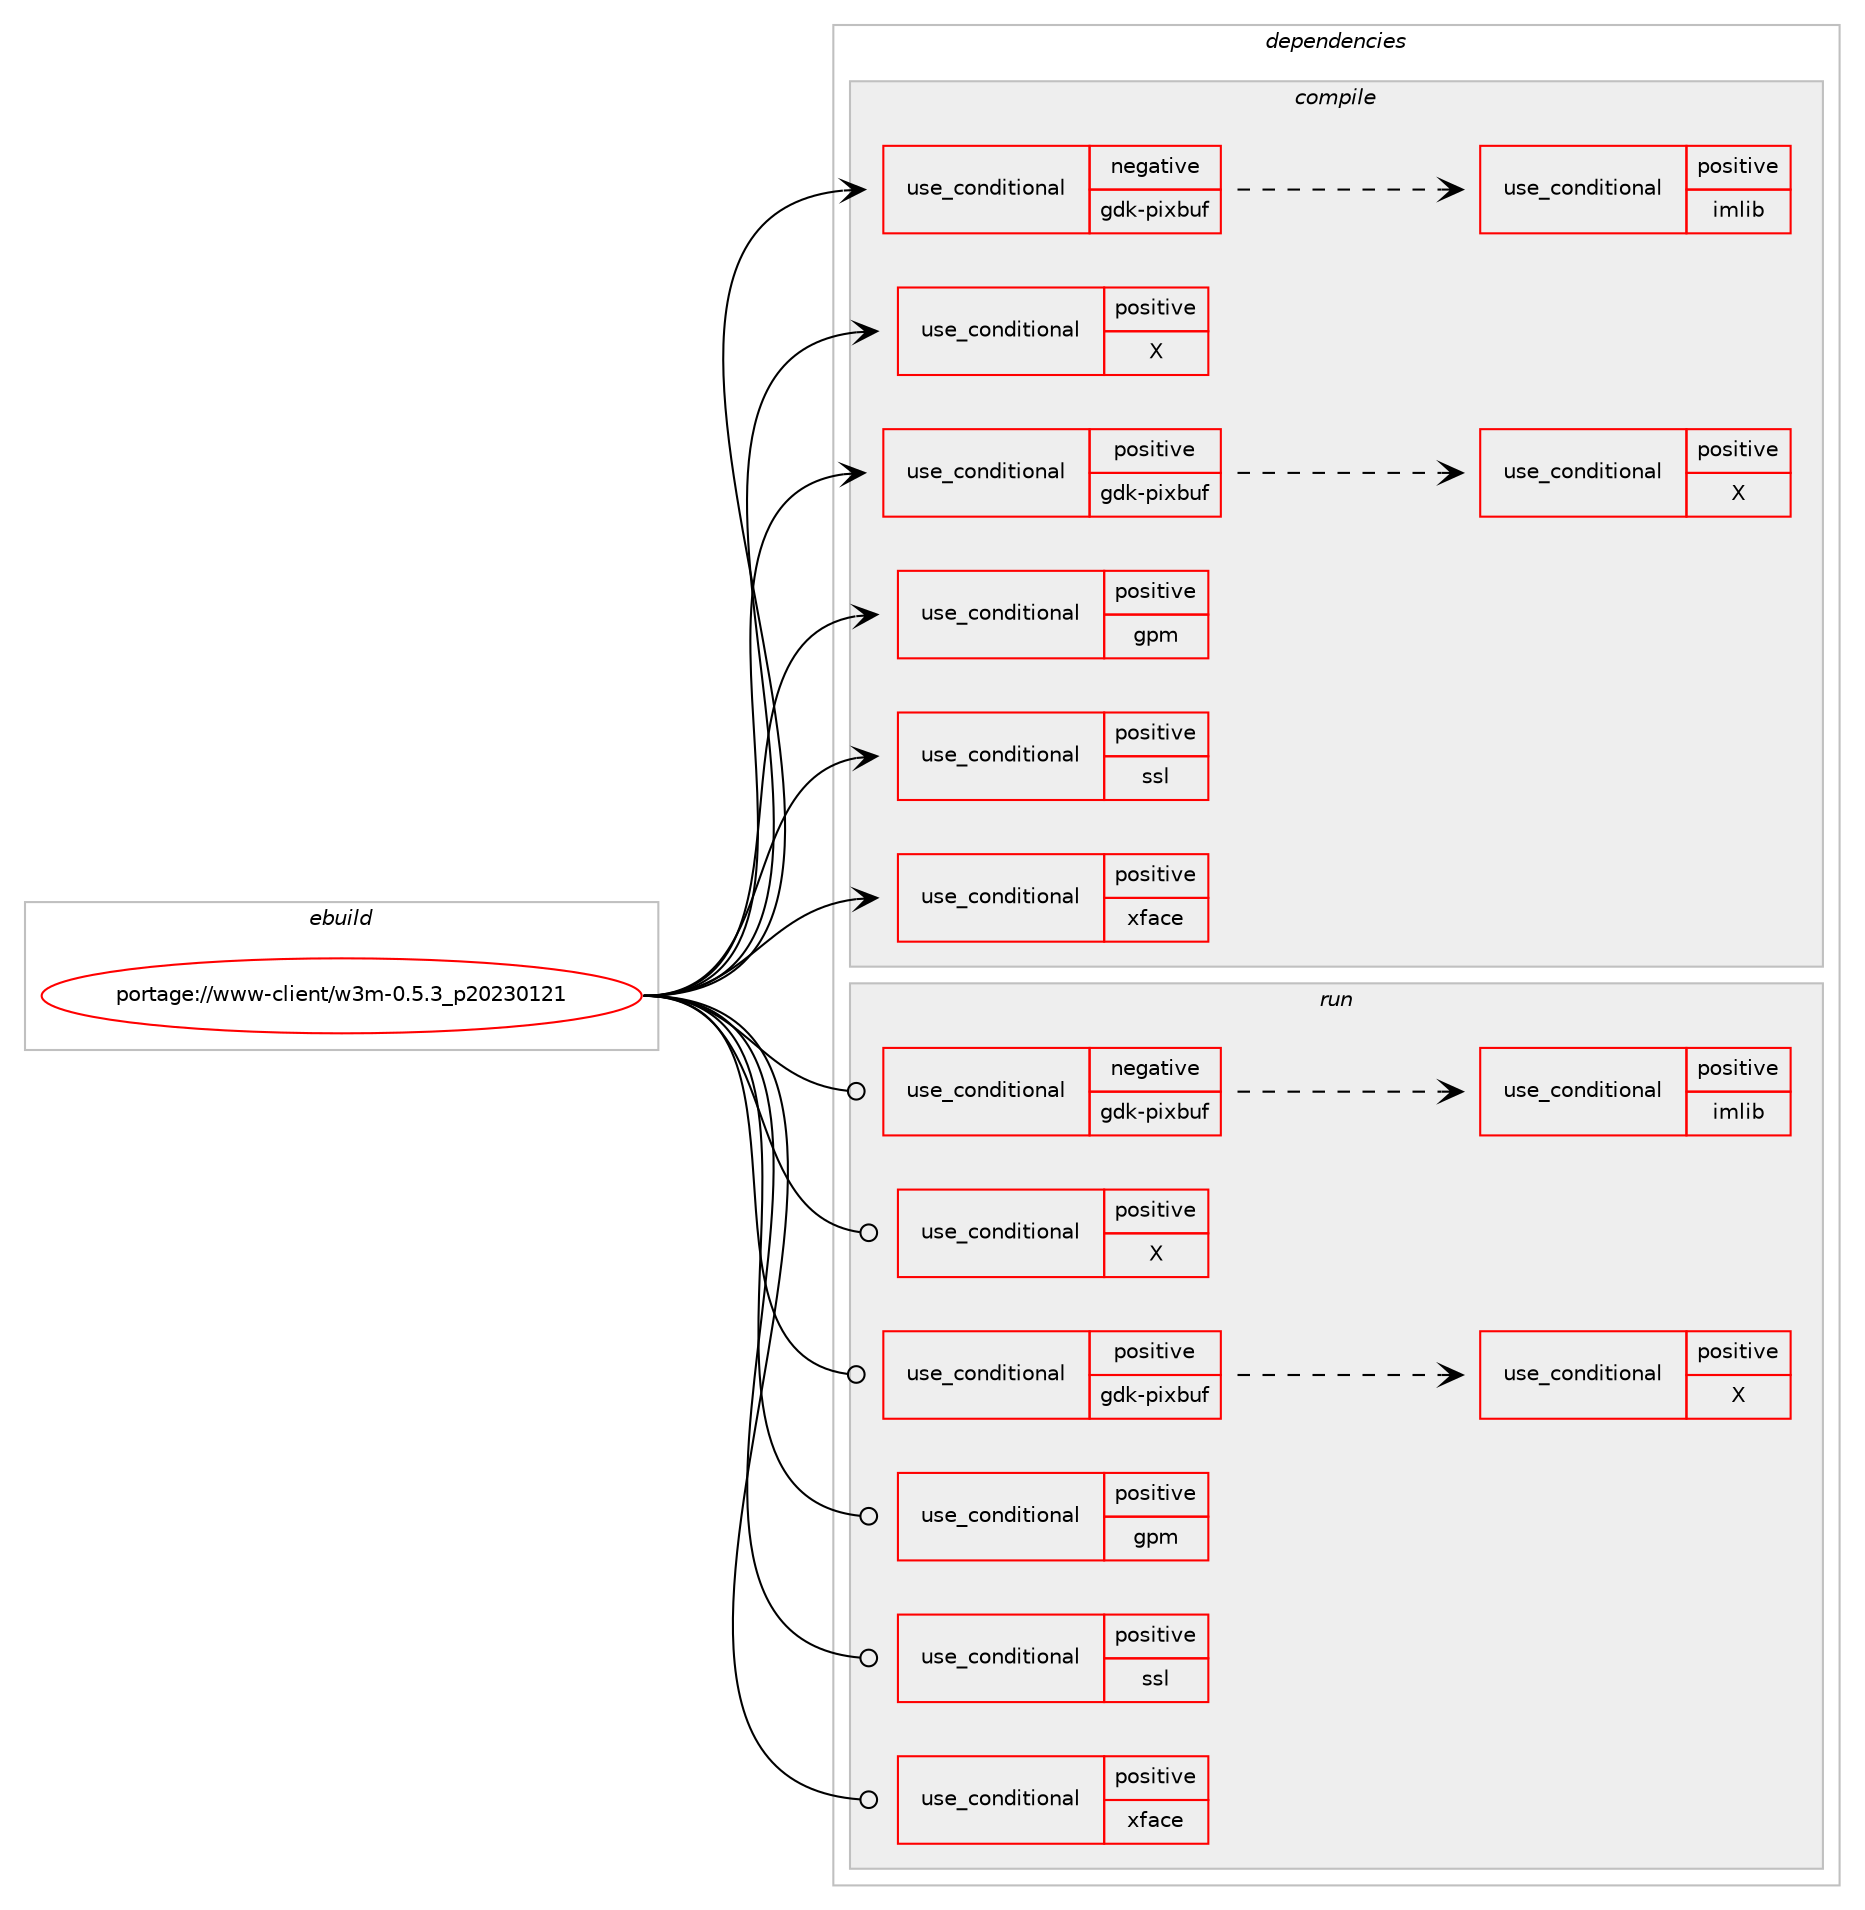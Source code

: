 digraph prolog {

# *************
# Graph options
# *************

newrank=true;
concentrate=true;
compound=true;
graph [rankdir=LR,fontname=Helvetica,fontsize=10,ranksep=1.5];#, ranksep=2.5, nodesep=0.2];
edge  [arrowhead=vee];
node  [fontname=Helvetica,fontsize=10];

# **********
# The ebuild
# **********

subgraph cluster_leftcol {
color=gray;
rank=same;
label=<<i>ebuild</i>>;
id [label="portage://www-client/w3m-0.5.3_p20230121", color=red, width=4, href="../www-client/w3m-0.5.3_p20230121.svg"];
}

# ****************
# The dependencies
# ****************

subgraph cluster_midcol {
color=gray;
label=<<i>dependencies</i>>;
subgraph cluster_compile {
fillcolor="#eeeeee";
style=filled;
label=<<i>compile</i>>;
subgraph cond117585 {
dependency226399 [label=<<TABLE BORDER="0" CELLBORDER="1" CELLSPACING="0" CELLPADDING="4"><TR><TD ROWSPAN="3" CELLPADDING="10">use_conditional</TD></TR><TR><TD>negative</TD></TR><TR><TD>gdk-pixbuf</TD></TR></TABLE>>, shape=none, color=red];
subgraph cond117586 {
dependency226400 [label=<<TABLE BORDER="0" CELLBORDER="1" CELLSPACING="0" CELLPADDING="4"><TR><TD ROWSPAN="3" CELLPADDING="10">use_conditional</TD></TR><TR><TD>positive</TD></TR><TR><TD>imlib</TD></TR></TABLE>>, shape=none, color=red];
# *** BEGIN UNKNOWN DEPENDENCY TYPE (TODO) ***
# dependency226400 -> package_dependency(portage://www-client/w3m-0.5.3_p20230121,install,no,media-libs,imlib2,none,[,,],[],[use(optenable(X),none)])
# *** END UNKNOWN DEPENDENCY TYPE (TODO) ***

}
dependency226399:e -> dependency226400:w [weight=20,style="dashed",arrowhead="vee"];
}
id:e -> dependency226399:w [weight=20,style="solid",arrowhead="vee"];
subgraph cond117587 {
dependency226401 [label=<<TABLE BORDER="0" CELLBORDER="1" CELLSPACING="0" CELLPADDING="4"><TR><TD ROWSPAN="3" CELLPADDING="10">use_conditional</TD></TR><TR><TD>positive</TD></TR><TR><TD>X</TD></TR></TABLE>>, shape=none, color=red];
# *** BEGIN UNKNOWN DEPENDENCY TYPE (TODO) ***
# dependency226401 -> package_dependency(portage://www-client/w3m-0.5.3_p20230121,install,no,x11-base,xorg-proto,none,[,,],[],[])
# *** END UNKNOWN DEPENDENCY TYPE (TODO) ***

# *** BEGIN UNKNOWN DEPENDENCY TYPE (TODO) ***
# dependency226401 -> package_dependency(portage://www-client/w3m-0.5.3_p20230121,install,no,x11-libs,libXdmcp,none,[,,],[],[])
# *** END UNKNOWN DEPENDENCY TYPE (TODO) ***

# *** BEGIN UNKNOWN DEPENDENCY TYPE (TODO) ***
# dependency226401 -> package_dependency(portage://www-client/w3m-0.5.3_p20230121,install,no,x11-libs,libXext,none,[,,],[],[])
# *** END UNKNOWN DEPENDENCY TYPE (TODO) ***

}
id:e -> dependency226401:w [weight=20,style="solid",arrowhead="vee"];
subgraph cond117588 {
dependency226402 [label=<<TABLE BORDER="0" CELLBORDER="1" CELLSPACING="0" CELLPADDING="4"><TR><TD ROWSPAN="3" CELLPADDING="10">use_conditional</TD></TR><TR><TD>positive</TD></TR><TR><TD>gdk-pixbuf</TD></TR></TABLE>>, shape=none, color=red];
# *** BEGIN UNKNOWN DEPENDENCY TYPE (TODO) ***
# dependency226402 -> package_dependency(portage://www-client/w3m-0.5.3_p20230121,install,no,x11-libs,gdk-pixbuf,none,[,,],[],[])
# *** END UNKNOWN DEPENDENCY TYPE (TODO) ***

subgraph cond117589 {
dependency226403 [label=<<TABLE BORDER="0" CELLBORDER="1" CELLSPACING="0" CELLPADDING="4"><TR><TD ROWSPAN="3" CELLPADDING="10">use_conditional</TD></TR><TR><TD>positive</TD></TR><TR><TD>X</TD></TR></TABLE>>, shape=none, color=red];
# *** BEGIN UNKNOWN DEPENDENCY TYPE (TODO) ***
# dependency226403 -> package_dependency(portage://www-client/w3m-0.5.3_p20230121,install,no,x11-libs,gdk-pixbuf-xlib,none,[,,],[],[])
# *** END UNKNOWN DEPENDENCY TYPE (TODO) ***

}
dependency226402:e -> dependency226403:w [weight=20,style="dashed",arrowhead="vee"];
}
id:e -> dependency226402:w [weight=20,style="solid",arrowhead="vee"];
subgraph cond117590 {
dependency226404 [label=<<TABLE BORDER="0" CELLBORDER="1" CELLSPACING="0" CELLPADDING="4"><TR><TD ROWSPAN="3" CELLPADDING="10">use_conditional</TD></TR><TR><TD>positive</TD></TR><TR><TD>gpm</TD></TR></TABLE>>, shape=none, color=red];
# *** BEGIN UNKNOWN DEPENDENCY TYPE (TODO) ***
# dependency226404 -> package_dependency(portage://www-client/w3m-0.5.3_p20230121,install,no,sys-libs,gpm,none,[,,],[],[])
# *** END UNKNOWN DEPENDENCY TYPE (TODO) ***

}
id:e -> dependency226404:w [weight=20,style="solid",arrowhead="vee"];
subgraph cond117591 {
dependency226405 [label=<<TABLE BORDER="0" CELLBORDER="1" CELLSPACING="0" CELLPADDING="4"><TR><TD ROWSPAN="3" CELLPADDING="10">use_conditional</TD></TR><TR><TD>positive</TD></TR><TR><TD>ssl</TD></TR></TABLE>>, shape=none, color=red];
# *** BEGIN UNKNOWN DEPENDENCY TYPE (TODO) ***
# dependency226405 -> package_dependency(portage://www-client/w3m-0.5.3_p20230121,install,no,dev-libs,openssl,none,[,,],[slot(0),equal],[])
# *** END UNKNOWN DEPENDENCY TYPE (TODO) ***

}
id:e -> dependency226405:w [weight=20,style="solid",arrowhead="vee"];
subgraph cond117592 {
dependency226406 [label=<<TABLE BORDER="0" CELLBORDER="1" CELLSPACING="0" CELLPADDING="4"><TR><TD ROWSPAN="3" CELLPADDING="10">use_conditional</TD></TR><TR><TD>positive</TD></TR><TR><TD>xface</TD></TR></TABLE>>, shape=none, color=red];
# *** BEGIN UNKNOWN DEPENDENCY TYPE (TODO) ***
# dependency226406 -> package_dependency(portage://www-client/w3m-0.5.3_p20230121,install,no,media-libs,compface,none,[,,],[],[])
# *** END UNKNOWN DEPENDENCY TYPE (TODO) ***

}
id:e -> dependency226406:w [weight=20,style="solid",arrowhead="vee"];
# *** BEGIN UNKNOWN DEPENDENCY TYPE (TODO) ***
# id -> package_dependency(portage://www-client/w3m-0.5.3_p20230121,install,no,dev-libs,boehm-gc,none,[,,],any_same_slot,[])
# *** END UNKNOWN DEPENDENCY TYPE (TODO) ***

# *** BEGIN UNKNOWN DEPENDENCY TYPE (TODO) ***
# id -> package_dependency(portage://www-client/w3m-0.5.3_p20230121,install,no,sys-libs,ncurses,none,[,,],[slot(0),equal],[])
# *** END UNKNOWN DEPENDENCY TYPE (TODO) ***

# *** BEGIN UNKNOWN DEPENDENCY TYPE (TODO) ***
# id -> package_dependency(portage://www-client/w3m-0.5.3_p20230121,install,no,sys-libs,zlib,none,[,,],[],[])
# *** END UNKNOWN DEPENDENCY TYPE (TODO) ***

}
subgraph cluster_compileandrun {
fillcolor="#eeeeee";
style=filled;
label=<<i>compile and run</i>>;
}
subgraph cluster_run {
fillcolor="#eeeeee";
style=filled;
label=<<i>run</i>>;
subgraph cond117593 {
dependency226407 [label=<<TABLE BORDER="0" CELLBORDER="1" CELLSPACING="0" CELLPADDING="4"><TR><TD ROWSPAN="3" CELLPADDING="10">use_conditional</TD></TR><TR><TD>negative</TD></TR><TR><TD>gdk-pixbuf</TD></TR></TABLE>>, shape=none, color=red];
subgraph cond117594 {
dependency226408 [label=<<TABLE BORDER="0" CELLBORDER="1" CELLSPACING="0" CELLPADDING="4"><TR><TD ROWSPAN="3" CELLPADDING="10">use_conditional</TD></TR><TR><TD>positive</TD></TR><TR><TD>imlib</TD></TR></TABLE>>, shape=none, color=red];
# *** BEGIN UNKNOWN DEPENDENCY TYPE (TODO) ***
# dependency226408 -> package_dependency(portage://www-client/w3m-0.5.3_p20230121,run,no,media-libs,imlib2,none,[,,],[],[use(optenable(X),none)])
# *** END UNKNOWN DEPENDENCY TYPE (TODO) ***

}
dependency226407:e -> dependency226408:w [weight=20,style="dashed",arrowhead="vee"];
}
id:e -> dependency226407:w [weight=20,style="solid",arrowhead="odot"];
subgraph cond117595 {
dependency226409 [label=<<TABLE BORDER="0" CELLBORDER="1" CELLSPACING="0" CELLPADDING="4"><TR><TD ROWSPAN="3" CELLPADDING="10">use_conditional</TD></TR><TR><TD>positive</TD></TR><TR><TD>X</TD></TR></TABLE>>, shape=none, color=red];
# *** BEGIN UNKNOWN DEPENDENCY TYPE (TODO) ***
# dependency226409 -> package_dependency(portage://www-client/w3m-0.5.3_p20230121,run,no,x11-base,xorg-proto,none,[,,],[],[])
# *** END UNKNOWN DEPENDENCY TYPE (TODO) ***

# *** BEGIN UNKNOWN DEPENDENCY TYPE (TODO) ***
# dependency226409 -> package_dependency(portage://www-client/w3m-0.5.3_p20230121,run,no,x11-libs,libXdmcp,none,[,,],[],[])
# *** END UNKNOWN DEPENDENCY TYPE (TODO) ***

# *** BEGIN UNKNOWN DEPENDENCY TYPE (TODO) ***
# dependency226409 -> package_dependency(portage://www-client/w3m-0.5.3_p20230121,run,no,x11-libs,libXext,none,[,,],[],[])
# *** END UNKNOWN DEPENDENCY TYPE (TODO) ***

}
id:e -> dependency226409:w [weight=20,style="solid",arrowhead="odot"];
subgraph cond117596 {
dependency226410 [label=<<TABLE BORDER="0" CELLBORDER="1" CELLSPACING="0" CELLPADDING="4"><TR><TD ROWSPAN="3" CELLPADDING="10">use_conditional</TD></TR><TR><TD>positive</TD></TR><TR><TD>gdk-pixbuf</TD></TR></TABLE>>, shape=none, color=red];
# *** BEGIN UNKNOWN DEPENDENCY TYPE (TODO) ***
# dependency226410 -> package_dependency(portage://www-client/w3m-0.5.3_p20230121,run,no,x11-libs,gdk-pixbuf,none,[,,],[],[])
# *** END UNKNOWN DEPENDENCY TYPE (TODO) ***

subgraph cond117597 {
dependency226411 [label=<<TABLE BORDER="0" CELLBORDER="1" CELLSPACING="0" CELLPADDING="4"><TR><TD ROWSPAN="3" CELLPADDING="10">use_conditional</TD></TR><TR><TD>positive</TD></TR><TR><TD>X</TD></TR></TABLE>>, shape=none, color=red];
# *** BEGIN UNKNOWN DEPENDENCY TYPE (TODO) ***
# dependency226411 -> package_dependency(portage://www-client/w3m-0.5.3_p20230121,run,no,x11-libs,gdk-pixbuf-xlib,none,[,,],[],[])
# *** END UNKNOWN DEPENDENCY TYPE (TODO) ***

}
dependency226410:e -> dependency226411:w [weight=20,style="dashed",arrowhead="vee"];
}
id:e -> dependency226410:w [weight=20,style="solid",arrowhead="odot"];
subgraph cond117598 {
dependency226412 [label=<<TABLE BORDER="0" CELLBORDER="1" CELLSPACING="0" CELLPADDING="4"><TR><TD ROWSPAN="3" CELLPADDING="10">use_conditional</TD></TR><TR><TD>positive</TD></TR><TR><TD>gpm</TD></TR></TABLE>>, shape=none, color=red];
# *** BEGIN UNKNOWN DEPENDENCY TYPE (TODO) ***
# dependency226412 -> package_dependency(portage://www-client/w3m-0.5.3_p20230121,run,no,sys-libs,gpm,none,[,,],[],[])
# *** END UNKNOWN DEPENDENCY TYPE (TODO) ***

}
id:e -> dependency226412:w [weight=20,style="solid",arrowhead="odot"];
subgraph cond117599 {
dependency226413 [label=<<TABLE BORDER="0" CELLBORDER="1" CELLSPACING="0" CELLPADDING="4"><TR><TD ROWSPAN="3" CELLPADDING="10">use_conditional</TD></TR><TR><TD>positive</TD></TR><TR><TD>ssl</TD></TR></TABLE>>, shape=none, color=red];
# *** BEGIN UNKNOWN DEPENDENCY TYPE (TODO) ***
# dependency226413 -> package_dependency(portage://www-client/w3m-0.5.3_p20230121,run,no,dev-libs,openssl,none,[,,],[slot(0),equal],[])
# *** END UNKNOWN DEPENDENCY TYPE (TODO) ***

}
id:e -> dependency226413:w [weight=20,style="solid",arrowhead="odot"];
subgraph cond117600 {
dependency226414 [label=<<TABLE BORDER="0" CELLBORDER="1" CELLSPACING="0" CELLPADDING="4"><TR><TD ROWSPAN="3" CELLPADDING="10">use_conditional</TD></TR><TR><TD>positive</TD></TR><TR><TD>xface</TD></TR></TABLE>>, shape=none, color=red];
# *** BEGIN UNKNOWN DEPENDENCY TYPE (TODO) ***
# dependency226414 -> package_dependency(portage://www-client/w3m-0.5.3_p20230121,run,no,media-libs,compface,none,[,,],[],[])
# *** END UNKNOWN DEPENDENCY TYPE (TODO) ***

}
id:e -> dependency226414:w [weight=20,style="solid",arrowhead="odot"];
# *** BEGIN UNKNOWN DEPENDENCY TYPE (TODO) ***
# id -> package_dependency(portage://www-client/w3m-0.5.3_p20230121,run,no,dev-libs,boehm-gc,none,[,,],any_same_slot,[])
# *** END UNKNOWN DEPENDENCY TYPE (TODO) ***

# *** BEGIN UNKNOWN DEPENDENCY TYPE (TODO) ***
# id -> package_dependency(portage://www-client/w3m-0.5.3_p20230121,run,no,sys-libs,ncurses,none,[,,],[slot(0),equal],[])
# *** END UNKNOWN DEPENDENCY TYPE (TODO) ***

# *** BEGIN UNKNOWN DEPENDENCY TYPE (TODO) ***
# id -> package_dependency(portage://www-client/w3m-0.5.3_p20230121,run,no,sys-libs,zlib,none,[,,],[],[])
# *** END UNKNOWN DEPENDENCY TYPE (TODO) ***

}
}

# **************
# The candidates
# **************

subgraph cluster_choices {
rank=same;
color=gray;
label=<<i>candidates</i>>;

}

}

